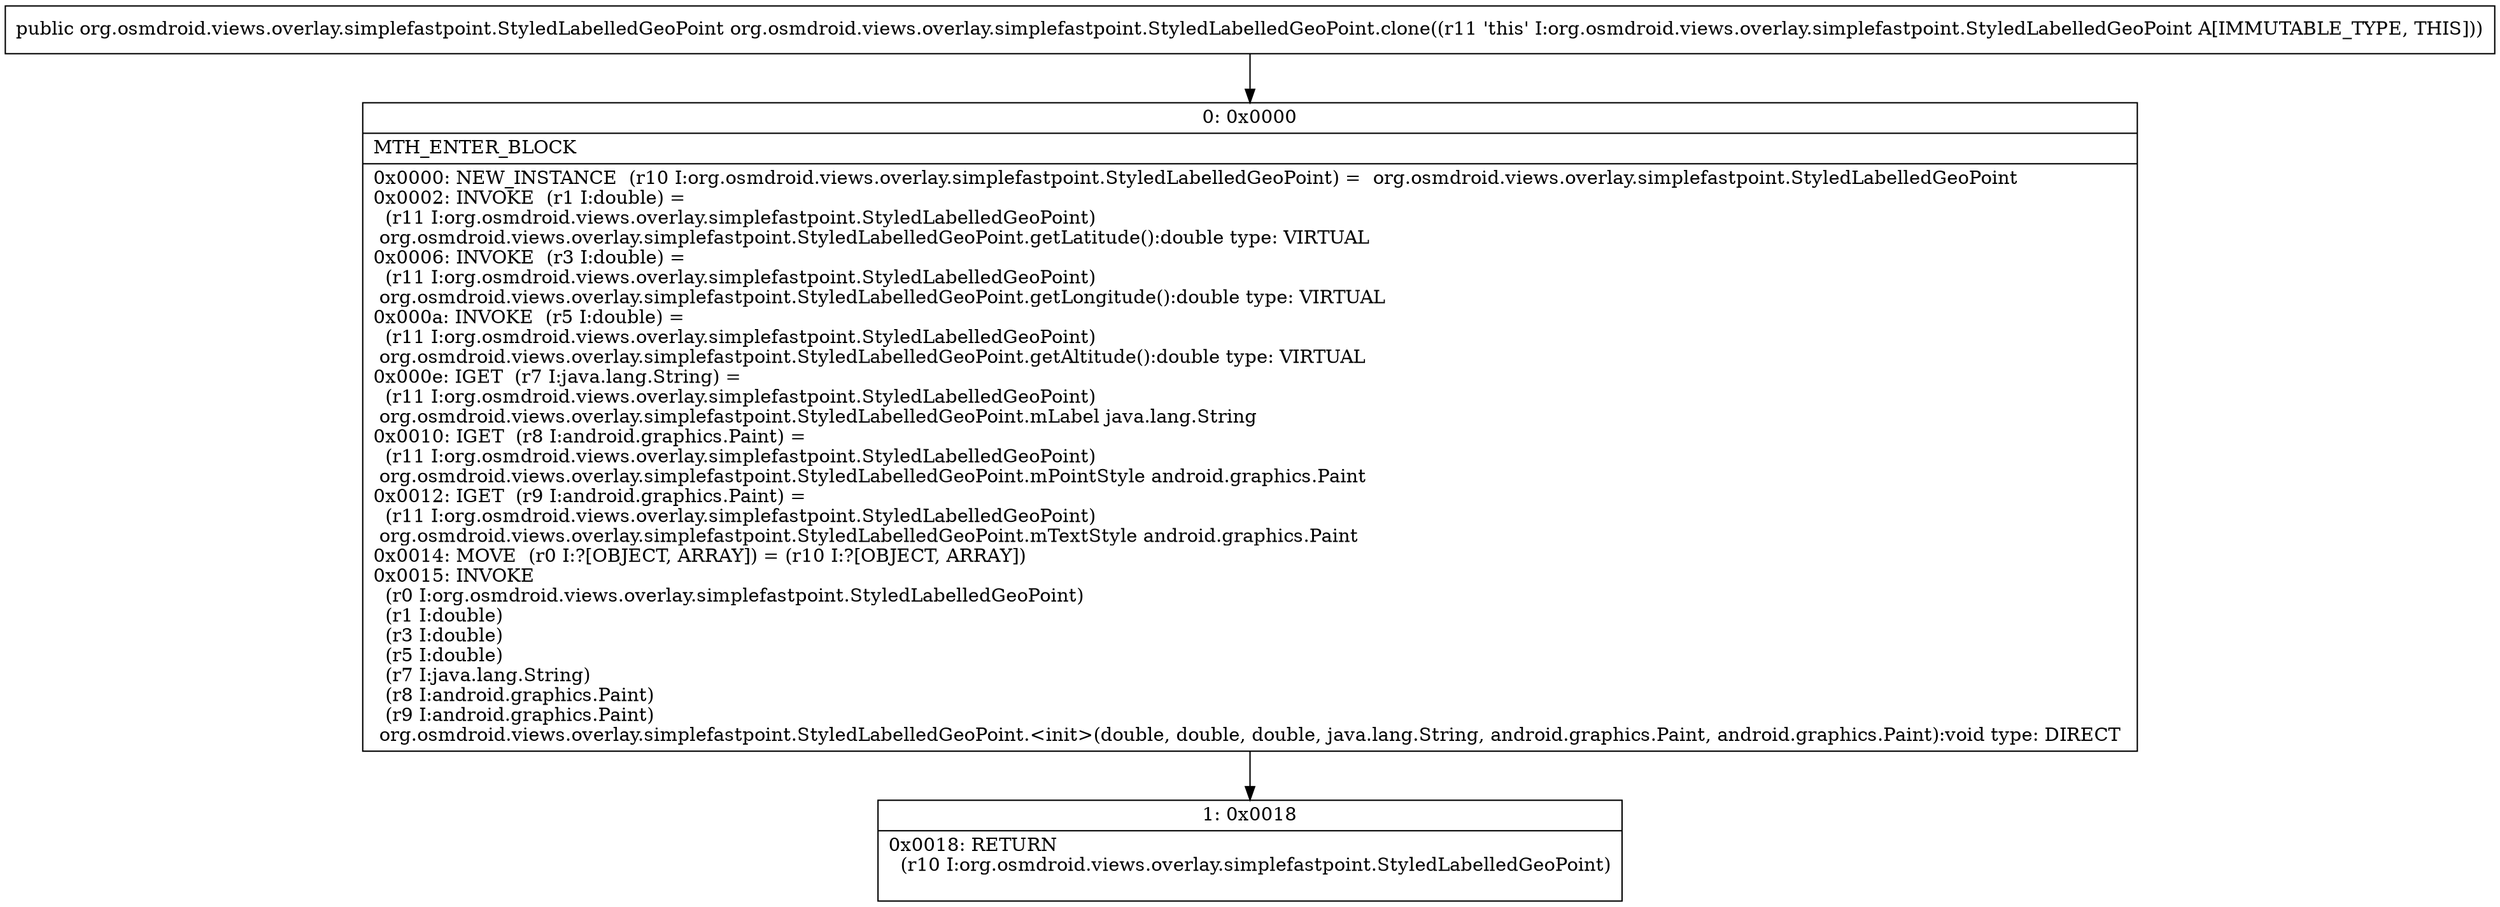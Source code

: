 digraph "CFG fororg.osmdroid.views.overlay.simplefastpoint.StyledLabelledGeoPoint.clone()Lorg\/osmdroid\/views\/overlay\/simplefastpoint\/StyledLabelledGeoPoint;" {
Node_0 [shape=record,label="{0\:\ 0x0000|MTH_ENTER_BLOCK\l|0x0000: NEW_INSTANCE  (r10 I:org.osmdroid.views.overlay.simplefastpoint.StyledLabelledGeoPoint) =  org.osmdroid.views.overlay.simplefastpoint.StyledLabelledGeoPoint \l0x0002: INVOKE  (r1 I:double) = \l  (r11 I:org.osmdroid.views.overlay.simplefastpoint.StyledLabelledGeoPoint)\l org.osmdroid.views.overlay.simplefastpoint.StyledLabelledGeoPoint.getLatitude():double type: VIRTUAL \l0x0006: INVOKE  (r3 I:double) = \l  (r11 I:org.osmdroid.views.overlay.simplefastpoint.StyledLabelledGeoPoint)\l org.osmdroid.views.overlay.simplefastpoint.StyledLabelledGeoPoint.getLongitude():double type: VIRTUAL \l0x000a: INVOKE  (r5 I:double) = \l  (r11 I:org.osmdroid.views.overlay.simplefastpoint.StyledLabelledGeoPoint)\l org.osmdroid.views.overlay.simplefastpoint.StyledLabelledGeoPoint.getAltitude():double type: VIRTUAL \l0x000e: IGET  (r7 I:java.lang.String) = \l  (r11 I:org.osmdroid.views.overlay.simplefastpoint.StyledLabelledGeoPoint)\l org.osmdroid.views.overlay.simplefastpoint.StyledLabelledGeoPoint.mLabel java.lang.String \l0x0010: IGET  (r8 I:android.graphics.Paint) = \l  (r11 I:org.osmdroid.views.overlay.simplefastpoint.StyledLabelledGeoPoint)\l org.osmdroid.views.overlay.simplefastpoint.StyledLabelledGeoPoint.mPointStyle android.graphics.Paint \l0x0012: IGET  (r9 I:android.graphics.Paint) = \l  (r11 I:org.osmdroid.views.overlay.simplefastpoint.StyledLabelledGeoPoint)\l org.osmdroid.views.overlay.simplefastpoint.StyledLabelledGeoPoint.mTextStyle android.graphics.Paint \l0x0014: MOVE  (r0 I:?[OBJECT, ARRAY]) = (r10 I:?[OBJECT, ARRAY]) \l0x0015: INVOKE  \l  (r0 I:org.osmdroid.views.overlay.simplefastpoint.StyledLabelledGeoPoint)\l  (r1 I:double)\l  (r3 I:double)\l  (r5 I:double)\l  (r7 I:java.lang.String)\l  (r8 I:android.graphics.Paint)\l  (r9 I:android.graphics.Paint)\l org.osmdroid.views.overlay.simplefastpoint.StyledLabelledGeoPoint.\<init\>(double, double, double, java.lang.String, android.graphics.Paint, android.graphics.Paint):void type: DIRECT \l}"];
Node_1 [shape=record,label="{1\:\ 0x0018|0x0018: RETURN  \l  (r10 I:org.osmdroid.views.overlay.simplefastpoint.StyledLabelledGeoPoint)\l \l}"];
MethodNode[shape=record,label="{public org.osmdroid.views.overlay.simplefastpoint.StyledLabelledGeoPoint org.osmdroid.views.overlay.simplefastpoint.StyledLabelledGeoPoint.clone((r11 'this' I:org.osmdroid.views.overlay.simplefastpoint.StyledLabelledGeoPoint A[IMMUTABLE_TYPE, THIS])) }"];
MethodNode -> Node_0;
Node_0 -> Node_1;
}

